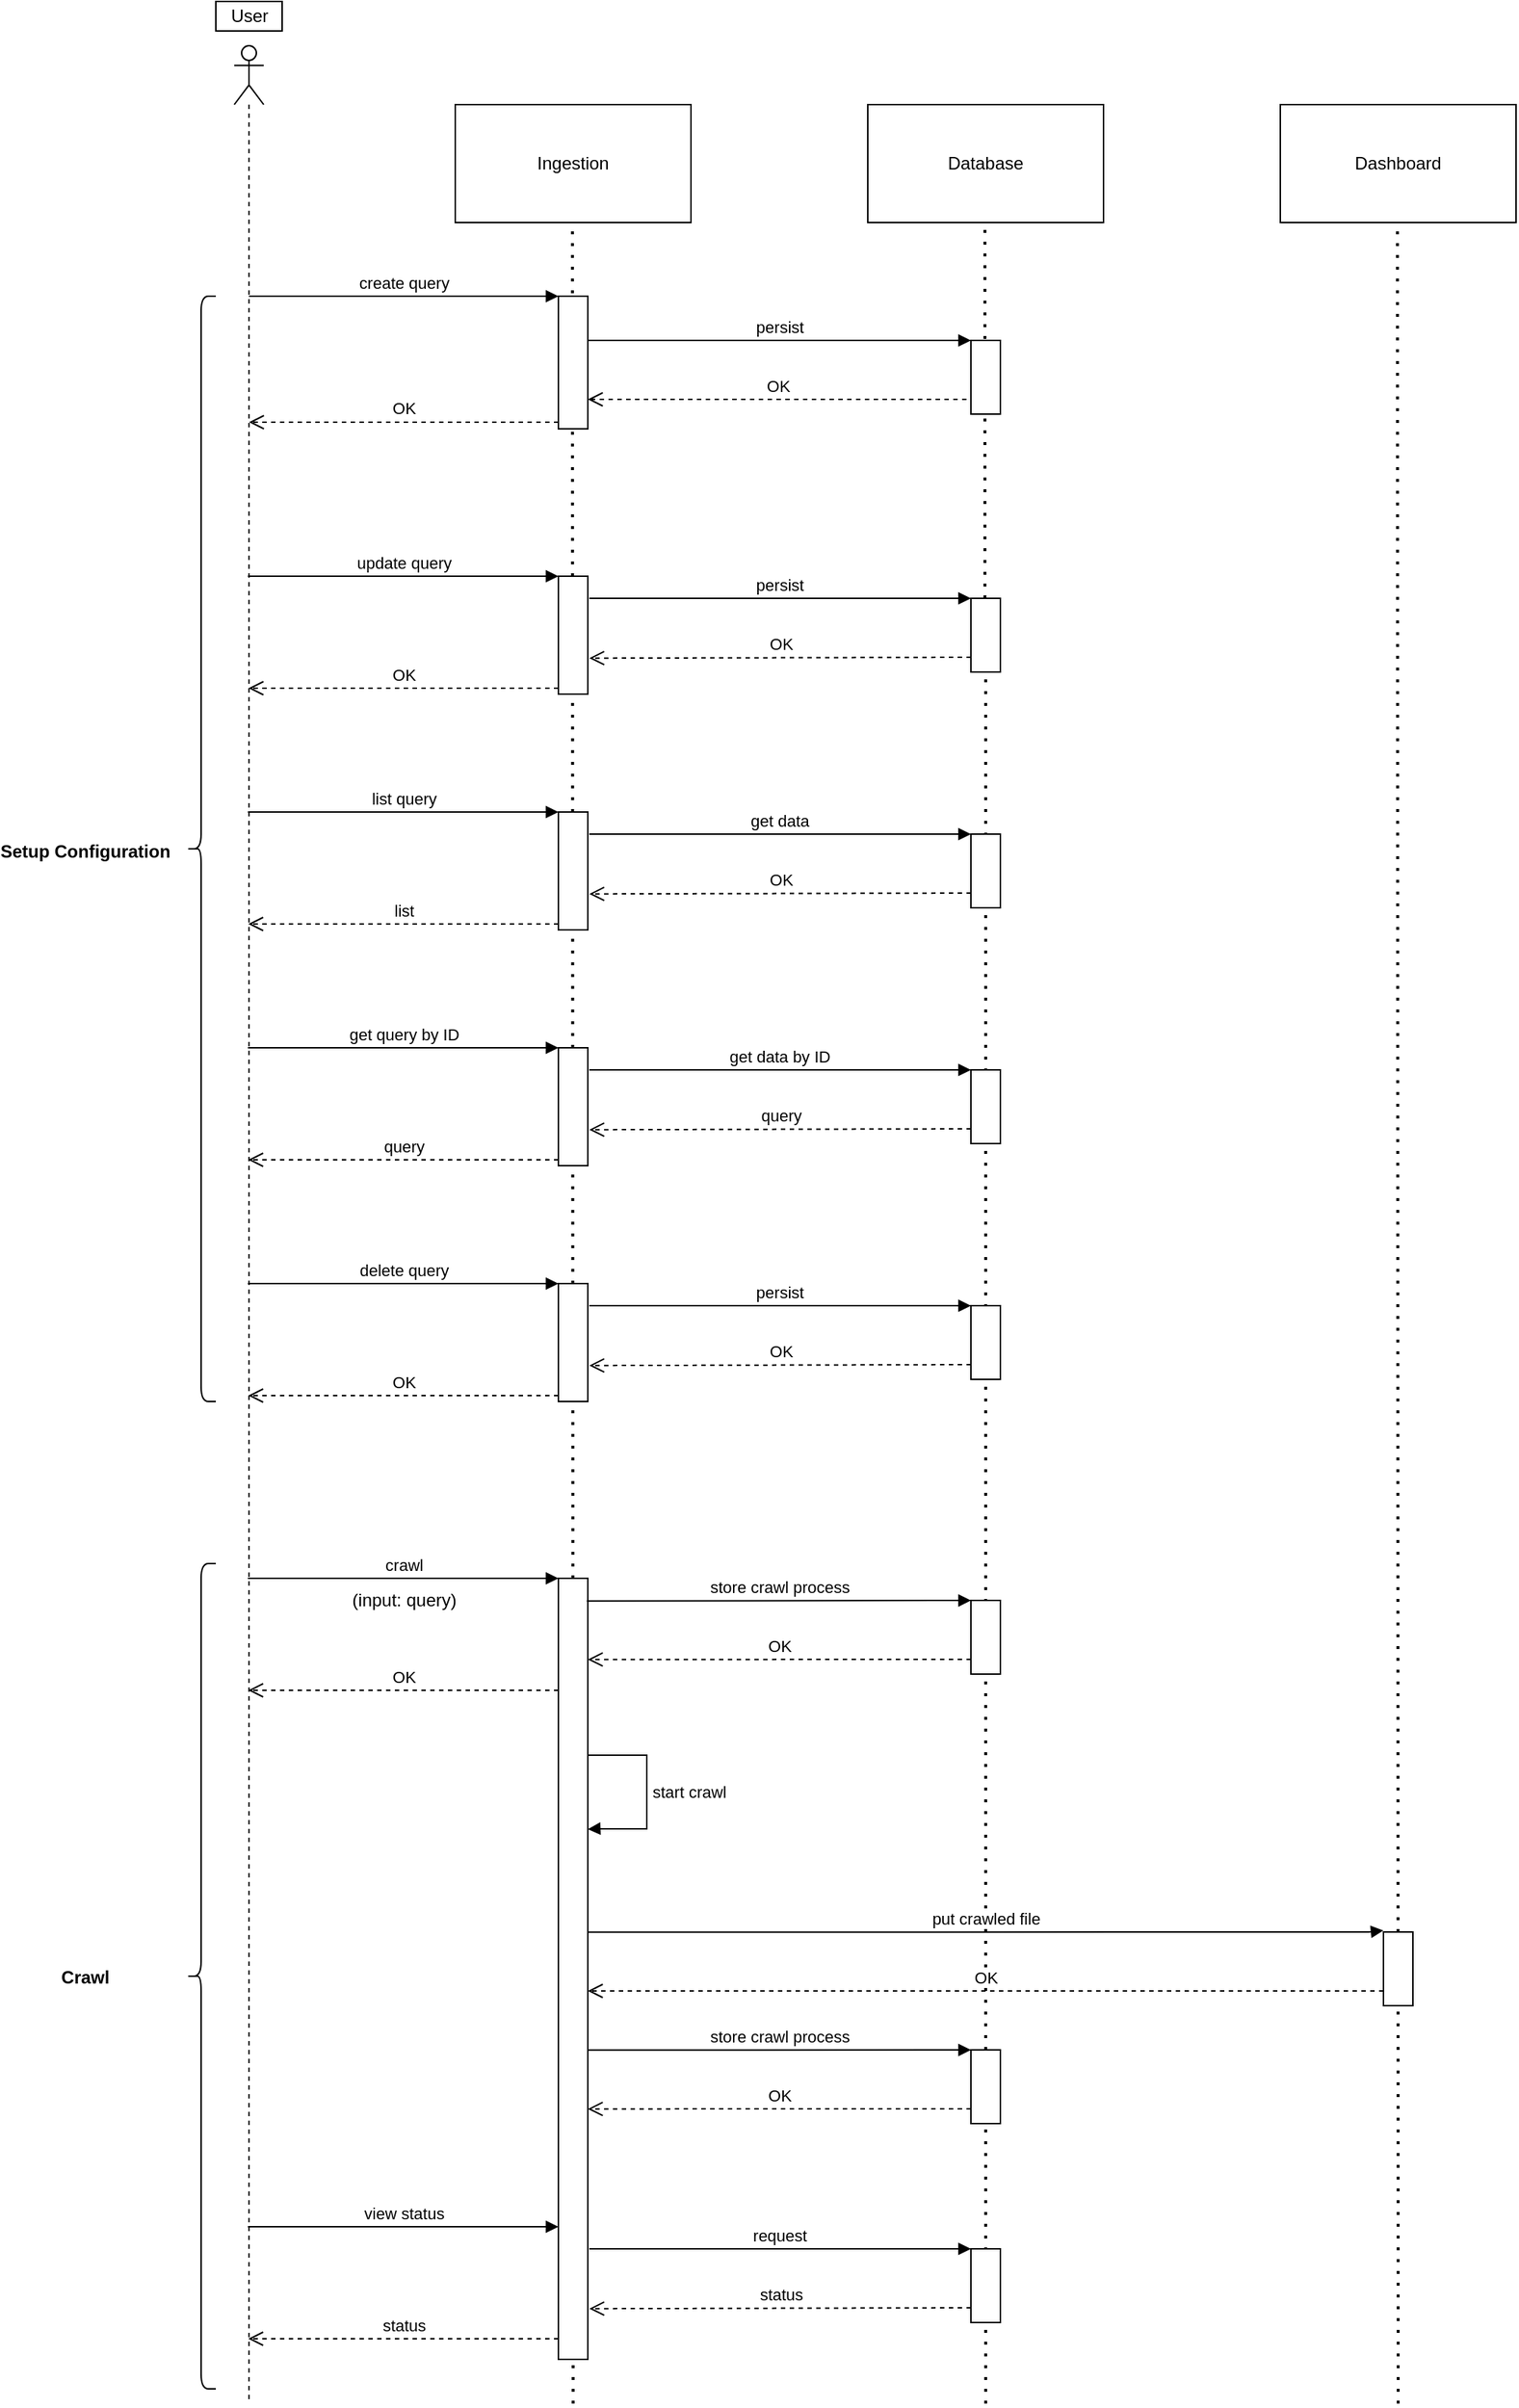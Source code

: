<mxfile version="20.1.1" type="device"><diagram id="fGe6ckXfNGV5D50XJyhH" name="Page-1"><mxGraphModel dx="2272" dy="882" grid="1" gridSize="10" guides="1" tooltips="1" connect="1" arrows="1" fold="1" page="1" pageScale="1" pageWidth="850" pageHeight="1100" math="0" shadow="0"><root><mxCell id="0"/><mxCell id="1" parent="0"/><mxCell id="thCjDtylE8Davjg446f1-2" value="" style="endArrow=none;dashed=1;html=1;dashPattern=1 3;strokeWidth=2;rounded=0;" parent="1" target="160EF66I6nw9OXdYSykS-49" edge="1"><mxGeometry width="50" height="50" relative="1" as="geometry"><mxPoint x="640" y="1960" as="sourcePoint"/><mxPoint x="639.52" y="480" as="targetPoint"/></mxGeometry></mxCell><mxCell id="160EF66I6nw9OXdYSykS-4" value="Ingestion" style="rounded=0;whiteSpace=wrap;html=1;" parent="1" vertex="1"><mxGeometry x="280" y="400" width="160" height="80" as="geometry"/></mxCell><mxCell id="160EF66I6nw9OXdYSykS-5" value="Database" style="rounded=0;whiteSpace=wrap;html=1;" parent="1" vertex="1"><mxGeometry x="560" y="400" width="160" height="80" as="geometry"/></mxCell><mxCell id="160EF66I6nw9OXdYSykS-6" value="Dashboard" style="rounded=0;whiteSpace=wrap;html=1;" parent="1" vertex="1"><mxGeometry x="840" y="400" width="160" height="80" as="geometry"/></mxCell><mxCell id="160EF66I6nw9OXdYSykS-11" value="" style="shape=umlLifeline;participant=umlActor;perimeter=lifelinePerimeter;whiteSpace=wrap;html=1;container=1;collapsible=0;recursiveResize=0;verticalAlign=top;spacingTop=36;outlineConnect=0;" parent="1" vertex="1"><mxGeometry x="130" y="360" width="20" height="1600" as="geometry"/></mxCell><mxCell id="160EF66I6nw9OXdYSykS-15" value="User" style="html=1;" parent="1" vertex="1"><mxGeometry x="117.5" y="330" width="45" height="20" as="geometry"/></mxCell><mxCell id="160EF66I6nw9OXdYSykS-21" value="" style="endArrow=none;dashed=1;html=1;dashPattern=1 3;strokeWidth=2;rounded=0;startArrow=none;" parent="1" edge="1"><mxGeometry width="50" height="50" relative="1" as="geometry"><mxPoint x="360" y="1960" as="sourcePoint"/><mxPoint x="359.52" y="480" as="targetPoint"/></mxGeometry></mxCell><mxCell id="160EF66I6nw9OXdYSykS-23" value="" style="endArrow=none;dashed=1;html=1;dashPattern=1 3;strokeWidth=2;rounded=0;startArrow=none;" parent="1" source="160EF66I6nw9OXdYSykS-49" edge="1"><mxGeometry width="50" height="50" relative="1" as="geometry"><mxPoint x="640" y="1240" as="sourcePoint"/><mxPoint x="639.52" y="480" as="targetPoint"/></mxGeometry></mxCell><mxCell id="160EF66I6nw9OXdYSykS-25" value="" style="endArrow=none;dashed=1;html=1;dashPattern=1 3;strokeWidth=2;rounded=0;startArrow=none;" parent="1" edge="1"><mxGeometry width="50" height="50" relative="1" as="geometry"><mxPoint x="920" y="1960" as="sourcePoint"/><mxPoint x="919.52" y="480" as="targetPoint"/></mxGeometry></mxCell><mxCell id="160EF66I6nw9OXdYSykS-28" value="" style="html=1;points=[];perimeter=orthogonalPerimeter;" parent="1" vertex="1"><mxGeometry x="350" y="530" width="20" height="90" as="geometry"/></mxCell><mxCell id="160EF66I6nw9OXdYSykS-29" value="create query" style="html=1;verticalAlign=bottom;endArrow=block;entryX=0;entryY=0;rounded=0;" parent="1" source="160EF66I6nw9OXdYSykS-11" target="160EF66I6nw9OXdYSykS-28" edge="1"><mxGeometry relative="1" as="geometry"><mxPoint x="285" y="530" as="sourcePoint"/></mxGeometry></mxCell><mxCell id="160EF66I6nw9OXdYSykS-30" value="OK" style="html=1;verticalAlign=bottom;endArrow=open;dashed=1;endSize=8;exitX=0;exitY=0.95;rounded=0;" parent="1" source="160EF66I6nw9OXdYSykS-28" target="160EF66I6nw9OXdYSykS-11" edge="1"><mxGeometry relative="1" as="geometry"><mxPoint x="160" y="673" as="targetPoint"/></mxGeometry></mxCell><mxCell id="160EF66I6nw9OXdYSykS-35" value="persist" style="html=1;verticalAlign=bottom;endArrow=block;entryX=0;entryY=0;rounded=0;entryDx=0;entryDy=0;entryPerimeter=0;" parent="1" target="160EF66I6nw9OXdYSykS-34" edge="1"><mxGeometry relative="1" as="geometry"><mxPoint x="370.001" y="560" as="sourcePoint"/><mxPoint x="580.41" y="560" as="targetPoint"/></mxGeometry></mxCell><mxCell id="160EF66I6nw9OXdYSykS-39" value="OK" style="html=1;verticalAlign=bottom;endArrow=open;dashed=1;endSize=8;exitX=-0.15;exitY=0.8;rounded=0;exitDx=0;exitDy=0;exitPerimeter=0;" parent="1" source="160EF66I6nw9OXdYSykS-34" edge="1"><mxGeometry relative="1" as="geometry"><mxPoint x="370" y="600" as="targetPoint"/><mxPoint x="1190" y="600.0" as="sourcePoint"/></mxGeometry></mxCell><mxCell id="160EF66I6nw9OXdYSykS-46" value="" style="html=1;points=[];perimeter=orthogonalPerimeter;" parent="1" vertex="1"><mxGeometry x="350" y="720" width="20" height="80" as="geometry"/></mxCell><mxCell id="160EF66I6nw9OXdYSykS-47" value="update query" style="html=1;verticalAlign=bottom;endArrow=block;entryX=0;entryY=0;rounded=0;" parent="1" target="160EF66I6nw9OXdYSykS-46" edge="1"><mxGeometry relative="1" as="geometry"><mxPoint x="139.25" y="720" as="sourcePoint"/></mxGeometry></mxCell><mxCell id="160EF66I6nw9OXdYSykS-48" value="OK" style="html=1;verticalAlign=bottom;endArrow=open;dashed=1;endSize=8;exitX=0;exitY=0.95;rounded=0;" parent="1" source="160EF66I6nw9OXdYSykS-46" edge="1"><mxGeometry relative="1" as="geometry"><mxPoint x="139.667" y="796" as="targetPoint"/></mxGeometry></mxCell><mxCell id="160EF66I6nw9OXdYSykS-50" value="persist" style="html=1;verticalAlign=bottom;endArrow=block;entryX=0;entryY=0;rounded=0;entryDx=0;entryDy=0;entryPerimeter=0;exitX=1.05;exitY=0.188;exitDx=0;exitDy=0;exitPerimeter=0;" parent="1" source="160EF66I6nw9OXdYSykS-46" target="160EF66I6nw9OXdYSykS-49" edge="1"><mxGeometry relative="1" as="geometry"><mxPoint x="370.001" y="750" as="sourcePoint"/><mxPoint x="580.41" y="750" as="targetPoint"/></mxGeometry></mxCell><mxCell id="160EF66I6nw9OXdYSykS-51" value="OK" style="html=1;verticalAlign=bottom;endArrow=open;dashed=1;endSize=8;exitX=0;exitY=0.8;rounded=0;exitDx=0;exitDy=0;exitPerimeter=0;entryX=1.05;entryY=0.695;entryDx=0;entryDy=0;entryPerimeter=0;" parent="1" source="160EF66I6nw9OXdYSykS-49" target="160EF66I6nw9OXdYSykS-46" edge="1"><mxGeometry relative="1" as="geometry"><mxPoint x="370" y="790" as="targetPoint"/><mxPoint x="1190" y="790.0" as="sourcePoint"/></mxGeometry></mxCell><mxCell id="160EF66I6nw9OXdYSykS-55" value="Setup Configuration" style="text;align=center;fontStyle=1;verticalAlign=middle;spacingLeft=3;spacingRight=3;strokeColor=none;rotatable=0;points=[[0,0.5],[1,0.5]];portConstraint=eastwest;" parent="1" vertex="1"><mxGeometry x="-11" y="893" width="80" height="26" as="geometry"/></mxCell><mxCell id="160EF66I6nw9OXdYSykS-34" value="" style="html=1;points=[];perimeter=orthogonalPerimeter;" parent="1" vertex="1"><mxGeometry x="630" y="560" width="20" height="50" as="geometry"/></mxCell><mxCell id="160EF66I6nw9OXdYSykS-49" value="" style="html=1;points=[];perimeter=orthogonalPerimeter;" parent="1" vertex="1"><mxGeometry x="630" y="735" width="20" height="50" as="geometry"/></mxCell><mxCell id="z12EUqorc2gBQUH7d81p-3" value="" style="html=1;points=[];perimeter=orthogonalPerimeter;" parent="1" vertex="1"><mxGeometry x="350" y="880" width="20" height="80" as="geometry"/></mxCell><mxCell id="z12EUqorc2gBQUH7d81p-4" value="list query" style="html=1;verticalAlign=bottom;endArrow=block;entryX=0;entryY=0;rounded=0;" parent="1" target="z12EUqorc2gBQUH7d81p-3" edge="1"><mxGeometry relative="1" as="geometry"><mxPoint x="139.25" y="880" as="sourcePoint"/></mxGeometry></mxCell><mxCell id="z12EUqorc2gBQUH7d81p-5" value="list" style="html=1;verticalAlign=bottom;endArrow=open;dashed=1;endSize=8;exitX=0;exitY=0.95;rounded=0;" parent="1" source="z12EUqorc2gBQUH7d81p-3" edge="1"><mxGeometry relative="1" as="geometry"><mxPoint x="139.5" y="956" as="targetPoint"/></mxGeometry></mxCell><mxCell id="z12EUqorc2gBQUH7d81p-6" value="get data" style="html=1;verticalAlign=bottom;endArrow=block;entryX=0;entryY=0;rounded=0;entryDx=0;entryDy=0;entryPerimeter=0;exitX=1.05;exitY=0.188;exitDx=0;exitDy=0;exitPerimeter=0;" parent="1" source="z12EUqorc2gBQUH7d81p-3" target="z12EUqorc2gBQUH7d81p-8" edge="1"><mxGeometry relative="1" as="geometry"><mxPoint x="370.001" y="910" as="sourcePoint"/><mxPoint x="580.41" y="910" as="targetPoint"/></mxGeometry></mxCell><mxCell id="z12EUqorc2gBQUH7d81p-7" value="OK" style="html=1;verticalAlign=bottom;endArrow=open;dashed=1;endSize=8;exitX=0;exitY=0.8;rounded=0;exitDx=0;exitDy=0;exitPerimeter=0;entryX=1.05;entryY=0.695;entryDx=0;entryDy=0;entryPerimeter=0;" parent="1" source="z12EUqorc2gBQUH7d81p-8" target="z12EUqorc2gBQUH7d81p-3" edge="1"><mxGeometry relative="1" as="geometry"><mxPoint x="370" y="950" as="targetPoint"/><mxPoint x="1190" y="950.0" as="sourcePoint"/></mxGeometry></mxCell><mxCell id="z12EUqorc2gBQUH7d81p-8" value="" style="html=1;points=[];perimeter=orthogonalPerimeter;" parent="1" vertex="1"><mxGeometry x="630" y="895" width="20" height="50" as="geometry"/></mxCell><mxCell id="z12EUqorc2gBQUH7d81p-9" value="" style="html=1;points=[];perimeter=orthogonalPerimeter;" parent="1" vertex="1"><mxGeometry x="350" y="1040" width="20" height="80" as="geometry"/></mxCell><mxCell id="z12EUqorc2gBQUH7d81p-10" value="get query by ID" style="html=1;verticalAlign=bottom;endArrow=block;entryX=0;entryY=0;rounded=0;" parent="1" target="z12EUqorc2gBQUH7d81p-9" edge="1"><mxGeometry relative="1" as="geometry"><mxPoint x="139.25" y="1040" as="sourcePoint"/></mxGeometry></mxCell><mxCell id="z12EUqorc2gBQUH7d81p-11" value="query" style="html=1;verticalAlign=bottom;endArrow=open;dashed=1;endSize=8;exitX=0;exitY=0.95;rounded=0;" parent="1" source="z12EUqorc2gBQUH7d81p-9" edge="1"><mxGeometry relative="1" as="geometry"><mxPoint x="139.5" y="1116" as="targetPoint"/></mxGeometry></mxCell><mxCell id="z12EUqorc2gBQUH7d81p-12" value="get data by ID" style="html=1;verticalAlign=bottom;endArrow=block;entryX=0;entryY=0;rounded=0;entryDx=0;entryDy=0;entryPerimeter=0;exitX=1.05;exitY=0.188;exitDx=0;exitDy=0;exitPerimeter=0;" parent="1" source="z12EUqorc2gBQUH7d81p-9" target="z12EUqorc2gBQUH7d81p-14" edge="1"><mxGeometry relative="1" as="geometry"><mxPoint x="370.001" y="1070" as="sourcePoint"/><mxPoint x="580.41" y="1070" as="targetPoint"/></mxGeometry></mxCell><mxCell id="z12EUqorc2gBQUH7d81p-13" value="query" style="html=1;verticalAlign=bottom;endArrow=open;dashed=1;endSize=8;exitX=0;exitY=0.8;rounded=0;exitDx=0;exitDy=0;exitPerimeter=0;entryX=1.05;entryY=0.695;entryDx=0;entryDy=0;entryPerimeter=0;" parent="1" source="z12EUqorc2gBQUH7d81p-14" target="z12EUqorc2gBQUH7d81p-9" edge="1"><mxGeometry relative="1" as="geometry"><mxPoint x="370" y="1110" as="targetPoint"/><mxPoint x="1190" y="1110.0" as="sourcePoint"/></mxGeometry></mxCell><mxCell id="z12EUqorc2gBQUH7d81p-14" value="" style="html=1;points=[];perimeter=orthogonalPerimeter;" parent="1" vertex="1"><mxGeometry x="630" y="1055" width="20" height="50" as="geometry"/></mxCell><mxCell id="z12EUqorc2gBQUH7d81p-16" value="" style="html=1;points=[];perimeter=orthogonalPerimeter;" parent="1" vertex="1"><mxGeometry x="350" y="1200" width="20" height="80" as="geometry"/></mxCell><mxCell id="z12EUqorc2gBQUH7d81p-17" value="delete query" style="html=1;verticalAlign=bottom;endArrow=block;entryX=0;entryY=0;rounded=0;" parent="1" target="z12EUqorc2gBQUH7d81p-16" edge="1"><mxGeometry relative="1" as="geometry"><mxPoint x="139.25" y="1200" as="sourcePoint"/></mxGeometry></mxCell><mxCell id="z12EUqorc2gBQUH7d81p-18" value="OK" style="html=1;verticalAlign=bottom;endArrow=open;dashed=1;endSize=8;exitX=0;exitY=0.95;rounded=0;" parent="1" source="z12EUqorc2gBQUH7d81p-16" edge="1"><mxGeometry relative="1" as="geometry"><mxPoint x="139.5" y="1276" as="targetPoint"/></mxGeometry></mxCell><mxCell id="z12EUqorc2gBQUH7d81p-19" value="persist" style="html=1;verticalAlign=bottom;endArrow=block;entryX=0;entryY=0;rounded=0;entryDx=0;entryDy=0;entryPerimeter=0;exitX=1.05;exitY=0.188;exitDx=0;exitDy=0;exitPerimeter=0;" parent="1" source="z12EUqorc2gBQUH7d81p-16" target="z12EUqorc2gBQUH7d81p-21" edge="1"><mxGeometry relative="1" as="geometry"><mxPoint x="370.001" y="1230" as="sourcePoint"/><mxPoint x="580.41" y="1230" as="targetPoint"/></mxGeometry></mxCell><mxCell id="z12EUqorc2gBQUH7d81p-20" value="OK" style="html=1;verticalAlign=bottom;endArrow=open;dashed=1;endSize=8;exitX=0;exitY=0.8;rounded=0;exitDx=0;exitDy=0;exitPerimeter=0;entryX=1.05;entryY=0.695;entryDx=0;entryDy=0;entryPerimeter=0;" parent="1" source="z12EUqorc2gBQUH7d81p-21" target="z12EUqorc2gBQUH7d81p-16" edge="1"><mxGeometry relative="1" as="geometry"><mxPoint x="370" y="1270" as="targetPoint"/><mxPoint x="1190" y="1270.0" as="sourcePoint"/></mxGeometry></mxCell><mxCell id="z12EUqorc2gBQUH7d81p-21" value="" style="html=1;points=[];perimeter=orthogonalPerimeter;" parent="1" vertex="1"><mxGeometry x="630" y="1215" width="20" height="50" as="geometry"/></mxCell><mxCell id="FzTBYc3350w5O-4m7hXy-2" value="" style="html=1;points=[];perimeter=orthogonalPerimeter;" parent="1" vertex="1"><mxGeometry x="350" y="1400" width="20" height="530" as="geometry"/></mxCell><mxCell id="FzTBYc3350w5O-4m7hXy-3" value="crawl" style="html=1;verticalAlign=bottom;endArrow=block;entryX=0;entryY=0;rounded=0;" parent="1" target="FzTBYc3350w5O-4m7hXy-2" edge="1"><mxGeometry relative="1" as="geometry"><mxPoint x="139.25" y="1400" as="sourcePoint"/></mxGeometry></mxCell><mxCell id="FzTBYc3350w5O-4m7hXy-4" value="OK" style="html=1;verticalAlign=bottom;endArrow=open;dashed=1;endSize=8;rounded=0;" parent="1" source="FzTBYc3350w5O-4m7hXy-2" edge="1"><mxGeometry relative="1" as="geometry"><mxPoint x="139.5" y="1476" as="targetPoint"/></mxGeometry></mxCell><mxCell id="FzTBYc3350w5O-4m7hXy-5" value="store crawl process" style="html=1;verticalAlign=bottom;endArrow=block;entryX=0;entryY=0;rounded=0;entryDx=0;entryDy=0;entryPerimeter=0;exitX=0.963;exitY=0.029;exitDx=0;exitDy=0;exitPerimeter=0;" parent="1" source="FzTBYc3350w5O-4m7hXy-2" target="FzTBYc3350w5O-4m7hXy-7" edge="1"><mxGeometry relative="1" as="geometry"><mxPoint x="370.001" y="1430" as="sourcePoint"/><mxPoint x="580.41" y="1430" as="targetPoint"/></mxGeometry></mxCell><mxCell id="FzTBYc3350w5O-4m7hXy-6" value="OK" style="html=1;verticalAlign=bottom;endArrow=open;dashed=1;endSize=8;exitX=0;exitY=0.8;rounded=0;exitDx=0;exitDy=0;exitPerimeter=0;entryX=1;entryY=0.104;entryDx=0;entryDy=0;entryPerimeter=0;" parent="1" source="FzTBYc3350w5O-4m7hXy-7" target="FzTBYc3350w5O-4m7hXy-2" edge="1"><mxGeometry relative="1" as="geometry"><mxPoint x="370" y="1470" as="targetPoint"/><mxPoint x="1190" y="1470.0" as="sourcePoint"/></mxGeometry></mxCell><mxCell id="FzTBYc3350w5O-4m7hXy-7" value="" style="html=1;points=[];perimeter=orthogonalPerimeter;" parent="1" vertex="1"><mxGeometry x="630" y="1415" width="20" height="50" as="geometry"/></mxCell><mxCell id="FzTBYc3350w5O-4m7hXy-8" value="(input: query)" style="text;html=1;align=center;verticalAlign=middle;resizable=0;points=[];autosize=1;strokeColor=none;fillColor=none;" parent="1" vertex="1"><mxGeometry x="200" y="1400" width="90" height="30" as="geometry"/></mxCell><mxCell id="FzTBYc3350w5O-4m7hXy-10" value="" style="shape=curlyBracket;whiteSpace=wrap;html=1;rounded=1;" parent="1" vertex="1"><mxGeometry x="97.5" y="530" width="20" height="750" as="geometry"/></mxCell><mxCell id="pOL3AdOprDI2DYdPRPtH-1" value="start crawl" style="edgeStyle=orthogonalEdgeStyle;html=1;align=left;spacingLeft=2;endArrow=block;rounded=0;entryX=1;entryY=0.851;entryDx=0;entryDy=0;entryPerimeter=0;" parent="1" edge="1"><mxGeometry relative="1" as="geometry"><mxPoint x="370" y="1520" as="sourcePoint"/><Array as="points"><mxPoint x="410" y="1520"/><mxPoint x="410" y="1570"/><mxPoint x="375" y="1570"/></Array><mxPoint x="370" y="1570.2" as="targetPoint"/></mxGeometry></mxCell><mxCell id="pOL3AdOprDI2DYdPRPtH-2" value="put crawled file" style="html=1;verticalAlign=bottom;endArrow=block;entryX=0;entryY=-0.02;rounded=0;entryDx=0;entryDy=0;entryPerimeter=0;exitX=1;exitY=0.042;exitDx=0;exitDy=0;exitPerimeter=0;" parent="1" target="pOL3AdOprDI2DYdPRPtH-3" edge="1"><mxGeometry relative="1" as="geometry"><mxPoint x="370" y="1640.12" as="sourcePoint"/><mxPoint x="630" y="1640" as="targetPoint"/><Array as="points"><mxPoint x="900" y="1640"/></Array></mxGeometry></mxCell><mxCell id="pOL3AdOprDI2DYdPRPtH-3" value="" style="html=1;points=[];perimeter=orthogonalPerimeter;" parent="1" vertex="1"><mxGeometry x="910" y="1640" width="20" height="50" as="geometry"/></mxCell><mxCell id="pOL3AdOprDI2DYdPRPtH-5" value="OK" style="html=1;verticalAlign=bottom;endArrow=open;dashed=1;endSize=8;exitX=0;exitY=0.8;rounded=0;exitDx=0;exitDy=0;exitPerimeter=0;" parent="1" target="FzTBYc3350w5O-4m7hXy-2" edge="1"><mxGeometry relative="1" as="geometry"><mxPoint x="430" y="1710" as="targetPoint"/><mxPoint x="910" y="1680" as="sourcePoint"/></mxGeometry></mxCell><mxCell id="pOL3AdOprDI2DYdPRPtH-6" value="store crawl process" style="html=1;verticalAlign=bottom;endArrow=block;entryX=0;entryY=0;rounded=0;entryDx=0;entryDy=0;entryPerimeter=0;exitX=1;exitY=0.042;exitDx=0;exitDy=0;exitPerimeter=0;" parent="1" target="pOL3AdOprDI2DYdPRPtH-8" edge="1"><mxGeometry relative="1" as="geometry"><mxPoint x="370" y="1720.12" as="sourcePoint"/><mxPoint x="580.41" y="1735" as="targetPoint"/></mxGeometry></mxCell><mxCell id="pOL3AdOprDI2DYdPRPtH-7" value="OK" style="html=1;verticalAlign=bottom;endArrow=open;dashed=1;endSize=8;exitX=0;exitY=0.8;rounded=0;exitDx=0;exitDy=0;exitPerimeter=0;entryX=1;entryY=0.153;entryDx=0;entryDy=0;entryPerimeter=0;" parent="1" source="pOL3AdOprDI2DYdPRPtH-8" edge="1"><mxGeometry relative="1" as="geometry"><mxPoint x="370" y="1760.08" as="targetPoint"/><mxPoint x="1190" y="1775.0" as="sourcePoint"/></mxGeometry></mxCell><mxCell id="pOL3AdOprDI2DYdPRPtH-8" value="" style="html=1;points=[];perimeter=orthogonalPerimeter;" parent="1" vertex="1"><mxGeometry x="630" y="1720" width="20" height="50" as="geometry"/></mxCell><mxCell id="pOL3AdOprDI2DYdPRPtH-11" value="view status" style="html=1;verticalAlign=bottom;endArrow=block;entryX=0;entryY=0;rounded=0;" parent="1" edge="1"><mxGeometry relative="1" as="geometry"><mxPoint x="139.25" y="1840" as="sourcePoint"/><mxPoint x="350.0" y="1840" as="targetPoint"/></mxGeometry></mxCell><mxCell id="pOL3AdOprDI2DYdPRPtH-12" value="status" style="html=1;verticalAlign=bottom;endArrow=open;dashed=1;endSize=8;exitX=0;exitY=0.95;rounded=0;" parent="1" edge="1"><mxGeometry relative="1" as="geometry"><mxPoint x="139.5" y="1916" as="targetPoint"/><mxPoint x="350.0" y="1916.0" as="sourcePoint"/></mxGeometry></mxCell><mxCell id="pOL3AdOprDI2DYdPRPtH-13" value="request" style="html=1;verticalAlign=bottom;endArrow=block;entryX=0;entryY=0;rounded=0;entryDx=0;entryDy=0;entryPerimeter=0;exitX=1.05;exitY=0.188;exitDx=0;exitDy=0;exitPerimeter=0;" parent="1" target="pOL3AdOprDI2DYdPRPtH-15" edge="1"><mxGeometry relative="1" as="geometry"><mxPoint x="371.0" y="1855.04" as="sourcePoint"/><mxPoint x="580.41" y="1870" as="targetPoint"/></mxGeometry></mxCell><mxCell id="pOL3AdOprDI2DYdPRPtH-14" value="status" style="html=1;verticalAlign=bottom;endArrow=open;dashed=1;endSize=8;exitX=0;exitY=0.8;rounded=0;exitDx=0;exitDy=0;exitPerimeter=0;entryX=1.05;entryY=0.695;entryDx=0;entryDy=0;entryPerimeter=0;" parent="1" source="pOL3AdOprDI2DYdPRPtH-15" edge="1"><mxGeometry relative="1" as="geometry"><mxPoint x="371.0" y="1895.6" as="targetPoint"/><mxPoint x="1190" y="1910.0" as="sourcePoint"/></mxGeometry></mxCell><mxCell id="pOL3AdOprDI2DYdPRPtH-15" value="" style="html=1;points=[];perimeter=orthogonalPerimeter;" parent="1" vertex="1"><mxGeometry x="630" y="1855" width="20" height="50" as="geometry"/></mxCell><mxCell id="pOL3AdOprDI2DYdPRPtH-16" value="Crawl" style="text;align=center;fontStyle=1;verticalAlign=middle;spacingLeft=3;spacingRight=3;strokeColor=none;rotatable=0;points=[[0,0.5],[1,0.5]];portConstraint=eastwest;" parent="1" vertex="1"><mxGeometry x="-11" y="1657" width="80" height="26" as="geometry"/></mxCell><mxCell id="pOL3AdOprDI2DYdPRPtH-17" value="" style="shape=curlyBracket;whiteSpace=wrap;html=1;rounded=1;" parent="1" vertex="1"><mxGeometry x="97.5" y="1390" width="20" height="560" as="geometry"/></mxCell></root></mxGraphModel></diagram></mxfile>